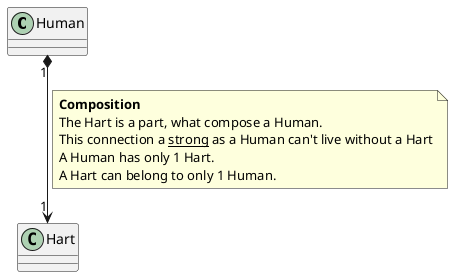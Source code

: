 @startuml
Human "1"*-->"1" Hart
note on link 
<b>Composition<b> 
The Hart is a part, what compose a Human.
This connection a <u>strong</u> as a Human can't live without a Hart
A Human has only 1 Hart.
A Hart can belong to only 1 Human.
end note
@enduml